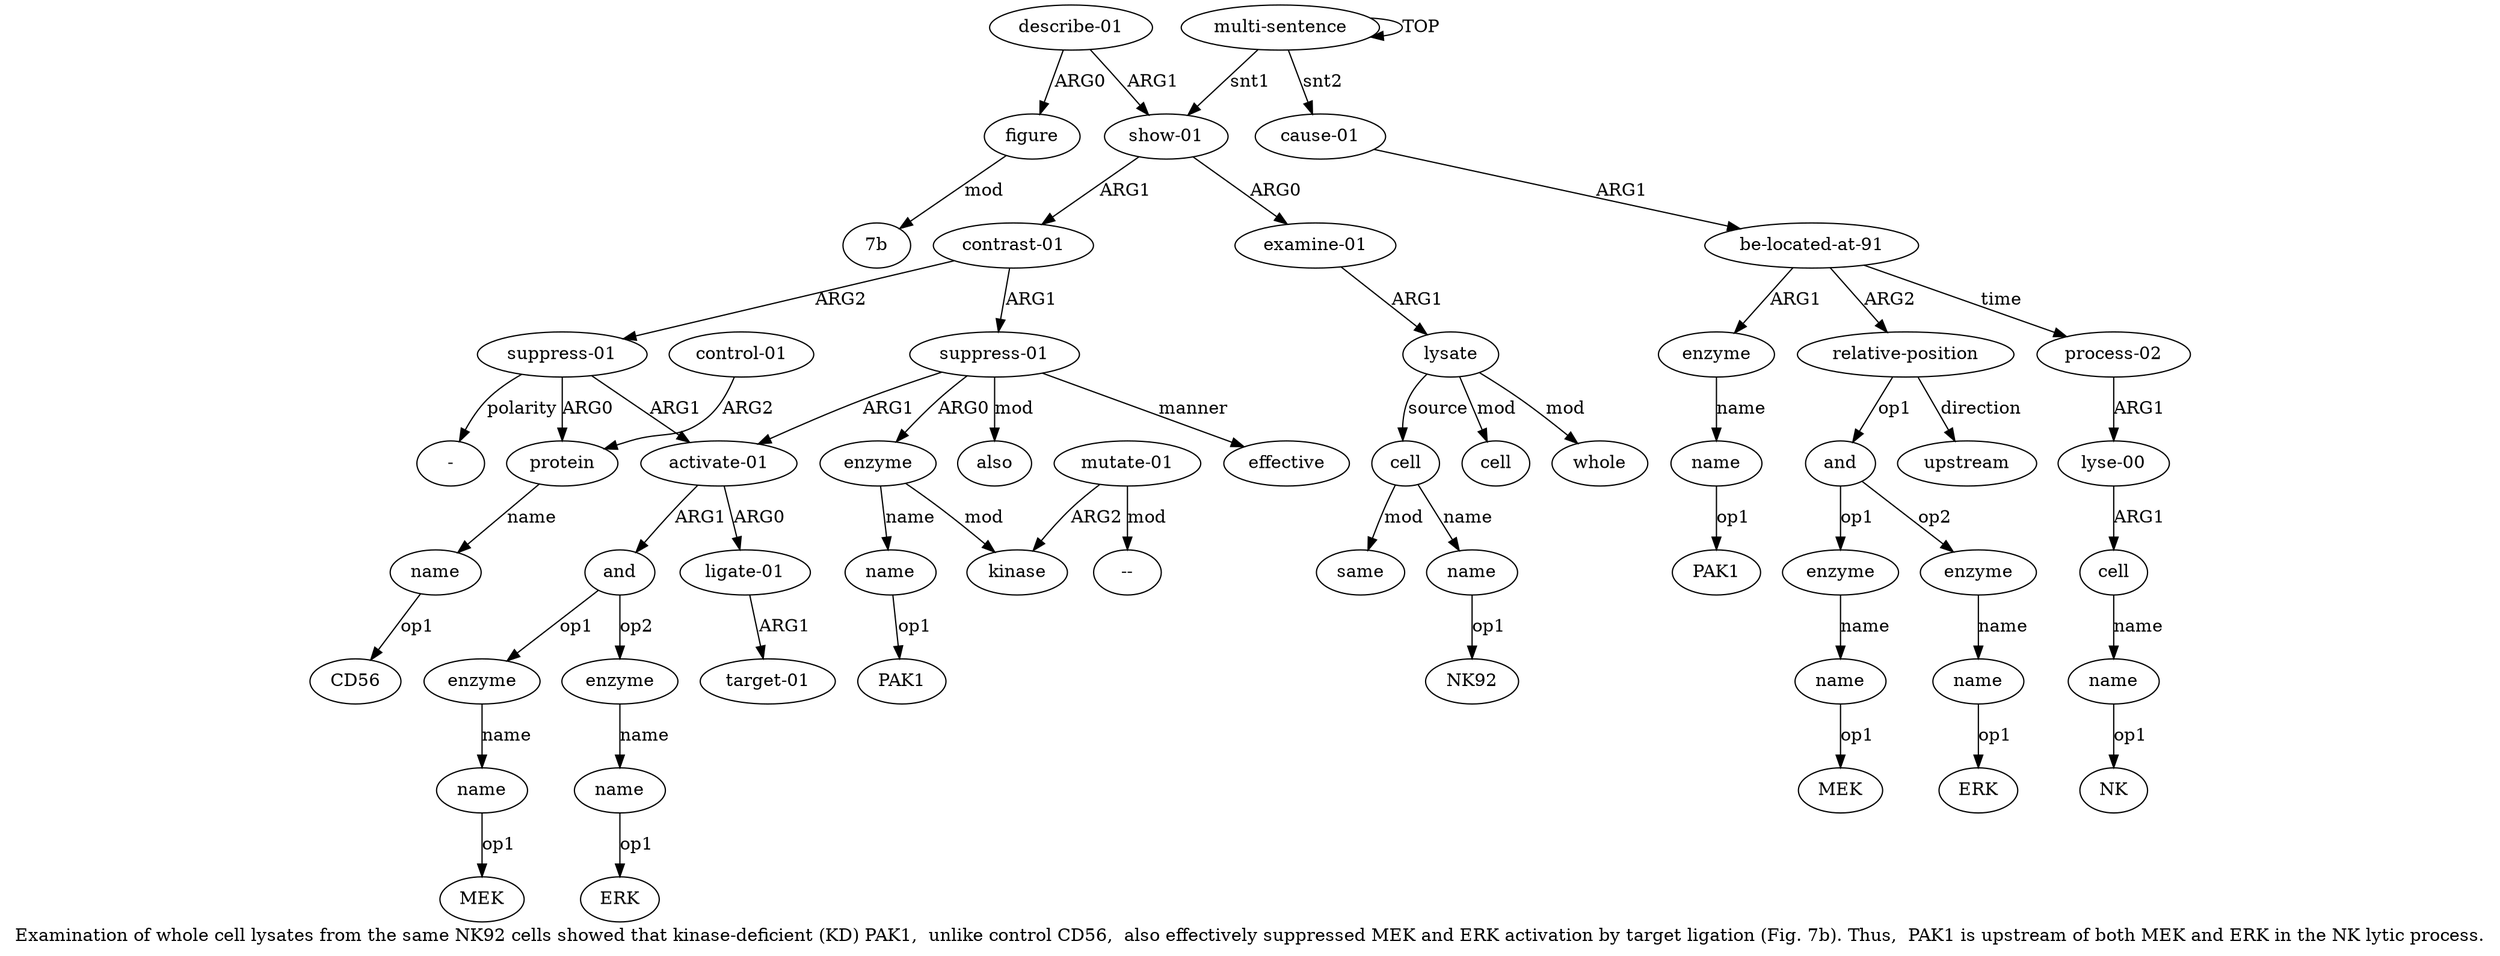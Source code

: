 digraph  {
	graph [label="Examination of whole cell lysates from the same NK92 cells showed that kinase-deficient (KD) PAK1,  unlike control CD56,  also effectively \
suppressed MEK and ERK activation by target ligation (Fig. 7b). Thus,  PAK1 is upstream of both MEK and ERK in the NK lytic process."];
	node [label="\N"];
	a20	 [color=black,
		gold_ind=20,
		gold_label=name,
		label=name,
		test_ind=20,
		test_label=name];
	"a20 MEK"	 [color=black,
		gold_ind=-1,
		gold_label=MEK,
		label=MEK,
		test_ind=-1,
		test_label=MEK];
	a20 -> "a20 MEK" [key=0,
	color=black,
	gold_label=op1,
	label=op1,
	test_label=op1];
a21 [color=black,
	gold_ind=21,
	gold_label=enzyme,
	label=enzyme,
	test_ind=21,
	test_label=enzyme];
a22 [color=black,
	gold_ind=22,
	gold_label=name,
	label=name,
	test_ind=22,
	test_label=name];
a21 -> a22 [key=0,
color=black,
gold_label=name,
label=name,
test_label=name];
"a22 ERK" [color=black,
gold_ind=-1,
gold_label=ERK,
label=ERK,
test_ind=-1,
test_label=ERK];
a22 -> "a22 ERK" [key=0,
color=black,
gold_label=op1,
label=op1,
test_label=op1];
a23 [color=black,
gold_ind=23,
gold_label=also,
label=also,
test_ind=23,
test_label=also];
a24 [color=black,
gold_ind=24,
gold_label=effective,
label=effective,
test_ind=24,
test_label=effective];
a25 [color=black,
gold_ind=25,
gold_label="suppress-01",
label="suppress-01",
test_ind=25,
test_label="suppress-01"];
a26 [color=black,
gold_ind=26,
gold_label=protein,
label=protein,
test_ind=26,
test_label=protein];
a25 -> a26 [key=0,
color=black,
gold_label=ARG0,
label=ARG0,
test_label=ARG0];
"a25 -" [color=black,
gold_ind=-1,
gold_label="-",
label="-",
test_ind=-1,
test_label="-"];
a25 -> "a25 -" [key=0,
color=black,
gold_label=polarity,
label=polarity,
test_label=polarity];
a15 [color=black,
gold_ind=15,
gold_label="activate-01",
label="activate-01",
test_ind=15,
test_label="activate-01"];
a25 -> a15 [key=0,
color=black,
gold_label=ARG1,
label=ARG1,
test_label=ARG1];
a27 [color=black,
gold_ind=27,
gold_label=name,
label=name,
test_ind=27,
test_label=name];
a26 -> a27 [key=0,
color=black,
gold_label=name,
label=name,
test_label=name];
"a27 CD56" [color=black,
gold_ind=-1,
gold_label=CD56,
label=CD56,
test_ind=-1,
test_label=CD56];
a27 -> "a27 CD56" [key=0,
color=black,
gold_label=op1,
label=op1,
test_label=op1];
a28 [color=black,
gold_ind=28,
gold_label="control-01",
label="control-01",
test_ind=28,
test_label="control-01"];
a28 -> a26 [key=0,
color=black,
gold_label=ARG2,
label=ARG2,
test_label=ARG2];
a29 [color=black,
gold_ind=29,
gold_label="describe-01",
label="describe-01",
test_ind=29,
test_label="describe-01"];
a30 [color=black,
gold_ind=30,
gold_label=figure,
label=figure,
test_ind=30,
test_label=figure];
a29 -> a30 [key=0,
color=black,
gold_label=ARG0,
label=ARG0,
test_label=ARG0];
a1 [color=black,
gold_ind=1,
gold_label="show-01",
label="show-01",
test_ind=1,
test_label="show-01"];
a29 -> a1 [key=0,
color=black,
gold_label=ARG1,
label=ARG1,
test_label=ARG1];
a31 [color=black,
gold_ind=31,
gold_label="cause-01",
label="cause-01",
test_ind=31,
test_label="cause-01"];
a32 [color=black,
gold_ind=32,
gold_label="be-located-at-91",
label="be-located-at-91",
test_ind=32,
test_label="be-located-at-91"];
a31 -> a32 [key=0,
color=black,
gold_label=ARG1,
label=ARG1,
test_label=ARG1];
"a30 7b" [color=black,
gold_ind=-1,
gold_label="7b",
label="7b",
test_ind=-1,
test_label="7b"];
a30 -> "a30 7b" [key=0,
color=black,
gold_label=mod,
label=mod,
test_label=mod];
"a45 NK" [color=black,
gold_ind=-1,
gold_label=NK,
label=NK,
test_ind=-1,
test_label=NK];
a37 [color=black,
gold_ind=37,
gold_label=enzyme,
label=enzyme,
test_ind=37,
test_label=enzyme];
a38 [color=black,
gold_ind=38,
gold_label=name,
label=name,
test_ind=38,
test_label=name];
a37 -> a38 [key=0,
color=black,
gold_label=name,
label=name,
test_label=name];
a36 [color=black,
gold_ind=36,
gold_label=and,
label=and,
test_ind=36,
test_label=and];
a36 -> a37 [key=0,
color=black,
gold_label=op1,
label=op1,
test_label=op1];
a39 [color=black,
gold_ind=39,
gold_label=enzyme,
label=enzyme,
test_ind=39,
test_label=enzyme];
a36 -> a39 [key=0,
color=black,
gold_label=op2,
label=op2,
test_label=op2];
a33 [color=black,
gold_ind=33,
gold_label=enzyme,
label=enzyme,
test_ind=33,
test_label=enzyme];
a34 [color=black,
gold_ind=34,
gold_label=name,
label=name,
test_ind=34,
test_label=name];
a33 -> a34 [key=0,
color=black,
gold_label=name,
label=name,
test_label=name];
"a40 ERK" [color=black,
gold_ind=-1,
gold_label=ERK,
label=ERK,
test_ind=-1,
test_label=ERK];
a35 [color=black,
gold_ind=35,
gold_label="relative-position",
label="relative-position",
test_ind=35,
test_label="relative-position"];
a35 -> a36 [key=0,
color=black,
gold_label=op1,
label=op1,
test_label=op1];
a41 [color=black,
gold_ind=41,
gold_label=upstream,
label=upstream,
test_ind=41,
test_label=upstream];
a35 -> a41 [key=0,
color=black,
gold_label=direction,
label=direction,
test_label=direction];
"a34 PAK1" [color=black,
gold_ind=-1,
gold_label=PAK1,
label=PAK1,
test_ind=-1,
test_label=PAK1];
a34 -> "a34 PAK1" [key=0,
color=black,
gold_label=op1,
label=op1,
test_label=op1];
"a38 MEK" [color=black,
gold_ind=-1,
gold_label=MEK,
label=MEK,
test_ind=-1,
test_label=MEK];
"a14 --" [color=black,
gold_ind=-1,
gold_label="--",
label="--",
test_ind=-1,
test_label="--"];
"a6 NK92" [color=black,
gold_ind=-1,
gold_label=NK92,
label=NK92,
test_ind=-1,
test_label=NK92];
a32 -> a33 [key=0,
color=black,
gold_label=ARG1,
label=ARG1,
test_label=ARG1];
a32 -> a35 [key=0,
color=black,
gold_label=ARG2,
label=ARG2,
test_label=ARG2];
a42 [color=black,
gold_ind=42,
gold_label="process-02",
label="process-02",
test_ind=42,
test_label="process-02"];
a32 -> a42 [key=0,
color=black,
gold_label=time,
label=time,
test_label=time];
a16 [color=black,
gold_ind=16,
gold_label="ligate-01",
label="ligate-01",
test_ind=16,
test_label="ligate-01"];
a15 -> a16 [key=0,
color=black,
gold_label=ARG0,
label=ARG0,
test_label=ARG0];
a18 [color=black,
gold_ind=18,
gold_label=and,
label=and,
test_ind=18,
test_label=and];
a15 -> a18 [key=0,
color=black,
gold_label=ARG1,
label=ARG1,
test_label=ARG1];
a14 [color=black,
gold_ind=14,
gold_label="mutate-01",
label="mutate-01",
test_ind=14,
test_label="mutate-01"];
a14 -> "a14 --" [key=0,
color=black,
gold_label=mod,
label=mod,
test_label=mod];
a13 [color=black,
gold_ind=13,
gold_label=kinase,
label=kinase,
test_ind=13,
test_label=kinase];
a14 -> a13 [key=0,
color=black,
gold_label=ARG2,
label=ARG2,
test_label=ARG2];
a17 [color=black,
gold_ind=17,
gold_label="target-01",
label="target-01",
test_ind=17,
test_label="target-01"];
a16 -> a17 [key=0,
color=black,
gold_label=ARG1,
label=ARG1,
test_label=ARG1];
a11 [color=black,
gold_ind=11,
gold_label=enzyme,
label=enzyme,
test_ind=11,
test_label=enzyme];
a11 -> a13 [key=0,
color=black,
gold_label=mod,
label=mod,
test_label=mod];
a12 [color=black,
gold_ind=12,
gold_label=name,
label=name,
test_ind=12,
test_label=name];
a11 -> a12 [key=0,
color=black,
gold_label=name,
label=name,
test_label=name];
a10 [color=black,
gold_ind=10,
gold_label="suppress-01",
label="suppress-01",
test_ind=10,
test_label="suppress-01"];
a10 -> a23 [key=0,
color=black,
gold_label=mod,
label=mod,
test_label=mod];
a10 -> a24 [key=0,
color=black,
gold_label=manner,
label=manner,
test_label=manner];
a10 -> a15 [key=0,
color=black,
gold_label=ARG1,
label=ARG1,
test_label=ARG1];
a10 -> a11 [key=0,
color=black,
gold_label=ARG0,
label=ARG0,
test_label=ARG0];
"a12 PAK1" [color=black,
gold_ind=-1,
gold_label=PAK1,
label=PAK1,
test_ind=-1,
test_label=PAK1];
a12 -> "a12 PAK1" [key=0,
color=black,
gold_label=op1,
label=op1,
test_label=op1];
a40 [color=black,
gold_ind=40,
gold_label=name,
label=name,
test_ind=40,
test_label=name];
a39 -> a40 [key=0,
color=black,
gold_label=name,
label=name,
test_label=name];
a38 -> "a38 MEK" [key=0,
color=black,
gold_label=op1,
label=op1,
test_label=op1];
a19 [color=black,
gold_ind=19,
gold_label=enzyme,
label=enzyme,
test_ind=19,
test_label=enzyme];
a19 -> a20 [key=0,
color=black,
gold_label=name,
label=name,
test_label=name];
a18 -> a21 [key=0,
color=black,
gold_label=op2,
label=op2,
test_label=op2];
a18 -> a19 [key=0,
color=black,
gold_label=op1,
label=op1,
test_label=op1];
a2 [color=black,
gold_ind=2,
gold_label="examine-01",
label="examine-01",
test_ind=2,
test_label="examine-01"];
a1 -> a2 [key=0,
color=black,
gold_label=ARG0,
label=ARG0,
test_label=ARG0];
a9 [color=black,
gold_ind=9,
gold_label="contrast-01",
label="contrast-01",
test_ind=9,
test_label="contrast-01"];
a1 -> a9 [key=0,
color=black,
gold_label=ARG1,
label=ARG1,
test_label=ARG1];
a0 [color=black,
gold_ind=0,
gold_label="multi-sentence",
label="multi-sentence",
test_ind=0,
test_label="multi-sentence"];
a0 -> a31 [key=0,
color=black,
gold_label=snt2,
label=snt2,
test_label=snt2];
a0 -> a1 [key=0,
color=black,
gold_label=snt1,
label=snt1,
test_label=snt1];
a0 -> a0 [key=0,
color=black,
gold_label=TOP,
label=TOP,
test_label=TOP];
a3 [color=black,
gold_ind=3,
gold_label=lysate,
label=lysate,
test_ind=3,
test_label=lysate];
a5 [color=black,
gold_ind=5,
gold_label=cell,
label=cell,
test_ind=5,
test_label=cell];
a3 -> a5 [key=0,
color=black,
gold_label=source,
label=source,
test_label=source];
a4 [color=black,
gold_ind=4,
gold_label=cell,
label=cell,
test_ind=4,
test_label=cell];
a3 -> a4 [key=0,
color=black,
gold_label=mod,
label=mod,
test_label=mod];
a8 [color=black,
gold_ind=8,
gold_label=whole,
label=whole,
test_ind=8,
test_label=whole];
a3 -> a8 [key=0,
color=black,
gold_label=mod,
label=mod,
test_label=mod];
a2 -> a3 [key=0,
color=black,
gold_label=ARG1,
label=ARG1,
test_label=ARG1];
a7 [color=black,
gold_ind=7,
gold_label=same,
label=same,
test_ind=7,
test_label=same];
a5 -> a7 [key=0,
color=black,
gold_label=mod,
label=mod,
test_label=mod];
a6 [color=black,
gold_ind=6,
gold_label=name,
label=name,
test_ind=6,
test_label=name];
a5 -> a6 [key=0,
color=black,
gold_label=name,
label=name,
test_label=name];
a6 -> "a6 NK92" [key=0,
color=black,
gold_label=op1,
label=op1,
test_label=op1];
a9 -> a25 [key=0,
color=black,
gold_label=ARG2,
label=ARG2,
test_label=ARG2];
a9 -> a10 [key=0,
color=black,
gold_label=ARG1,
label=ARG1,
test_label=ARG1];
a44 [color=black,
gold_ind=44,
gold_label=cell,
label=cell,
test_ind=44,
test_label=cell];
a45 [color=black,
gold_ind=45,
gold_label=name,
label=name,
test_ind=45,
test_label=name];
a44 -> a45 [key=0,
color=black,
gold_label=name,
label=name,
test_label=name];
a45 -> "a45 NK" [key=0,
color=black,
gold_label=op1,
label=op1,
test_label=op1];
a43 [color=black,
gold_ind=43,
gold_label="lyse-00",
label="lyse-00",
test_ind=43,
test_label="lyse-00"];
a42 -> a43 [key=0,
color=black,
gold_label=ARG1,
label=ARG1,
test_label=ARG1];
a43 -> a44 [key=0,
color=black,
gold_label=ARG1,
label=ARG1,
test_label=ARG1];
a40 -> "a40 ERK" [key=0,
color=black,
gold_label=op1,
label=op1,
test_label=op1];
}
